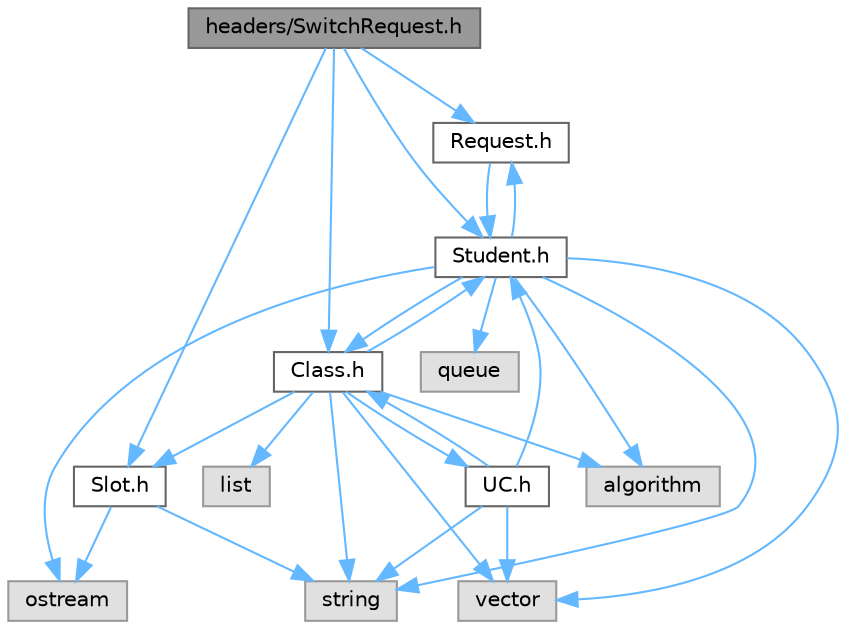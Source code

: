 digraph "headers/SwitchRequest.h"
{
 // LATEX_PDF_SIZE
  bgcolor="transparent";
  edge [fontname=Helvetica,fontsize=10,labelfontname=Helvetica,labelfontsize=10];
  node [fontname=Helvetica,fontsize=10,shape=box,height=0.2,width=0.4];
  Node1 [label="headers/SwitchRequest.h",height=0.2,width=0.4,color="gray40", fillcolor="grey60", style="filled", fontcolor="black",tooltip=" "];
  Node1 -> Node2 [color="steelblue1",style="solid"];
  Node2 [label="Request.h",height=0.2,width=0.4,color="grey40", fillcolor="white", style="filled",URL="$_request_8h.html",tooltip=" "];
  Node2 -> Node3 [color="steelblue1",style="solid"];
  Node3 [label="Student.h",height=0.2,width=0.4,color="grey40", fillcolor="white", style="filled",URL="$_student_8h.html",tooltip=" "];
  Node3 -> Node4 [color="steelblue1",style="solid"];
  Node4 [label="ostream",height=0.2,width=0.4,color="grey60", fillcolor="#E0E0E0", style="filled",tooltip=" "];
  Node3 -> Node5 [color="steelblue1",style="solid"];
  Node5 [label="algorithm",height=0.2,width=0.4,color="grey60", fillcolor="#E0E0E0", style="filled",tooltip=" "];
  Node3 -> Node6 [color="steelblue1",style="solid"];
  Node6 [label="vector",height=0.2,width=0.4,color="grey60", fillcolor="#E0E0E0", style="filled",tooltip=" "];
  Node3 -> Node7 [color="steelblue1",style="solid"];
  Node7 [label="string",height=0.2,width=0.4,color="grey60", fillcolor="#E0E0E0", style="filled",tooltip=" "];
  Node3 -> Node8 [color="steelblue1",style="solid"];
  Node8 [label="queue",height=0.2,width=0.4,color="grey60", fillcolor="#E0E0E0", style="filled",tooltip=" "];
  Node3 -> Node9 [color="steelblue1",style="solid"];
  Node9 [label="Class.h",height=0.2,width=0.4,color="grey40", fillcolor="white", style="filled",URL="$_class_8h.html",tooltip=" "];
  Node9 -> Node5 [color="steelblue1",style="solid"];
  Node9 -> Node7 [color="steelblue1",style="solid"];
  Node9 -> Node10 [color="steelblue1",style="solid"];
  Node10 [label="list",height=0.2,width=0.4,color="grey60", fillcolor="#E0E0E0", style="filled",tooltip=" "];
  Node9 -> Node6 [color="steelblue1",style="solid"];
  Node9 -> Node11 [color="steelblue1",style="solid"];
  Node11 [label="UC.h",height=0.2,width=0.4,color="grey40", fillcolor="white", style="filled",URL="$_u_c_8h.html",tooltip=" "];
  Node11 -> Node7 [color="steelblue1",style="solid"];
  Node11 -> Node6 [color="steelblue1",style="solid"];
  Node11 -> Node9 [color="steelblue1",style="solid"];
  Node11 -> Node3 [color="steelblue1",style="solid"];
  Node9 -> Node3 [color="steelblue1",style="solid"];
  Node9 -> Node12 [color="steelblue1",style="solid"];
  Node12 [label="Slot.h",height=0.2,width=0.4,color="grey40", fillcolor="white", style="filled",URL="$_slot_8h.html",tooltip=" "];
  Node12 -> Node4 [color="steelblue1",style="solid"];
  Node12 -> Node7 [color="steelblue1",style="solid"];
  Node3 -> Node2 [color="steelblue1",style="solid"];
  Node1 -> Node3 [color="steelblue1",style="solid"];
  Node1 -> Node9 [color="steelblue1",style="solid"];
  Node1 -> Node12 [color="steelblue1",style="solid"];
}
